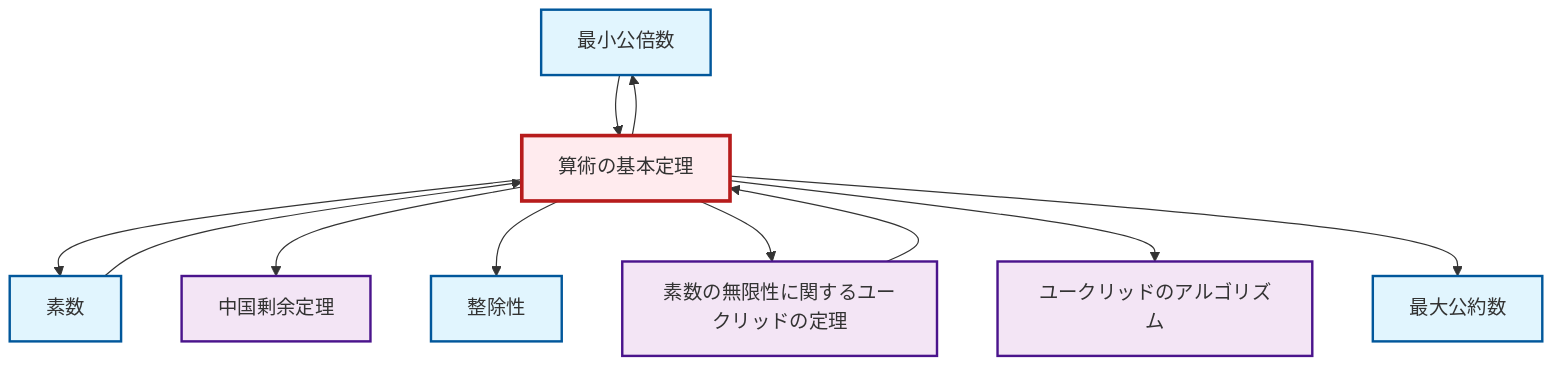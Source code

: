 graph TD
    classDef definition fill:#e1f5fe,stroke:#01579b,stroke-width:2px
    classDef theorem fill:#f3e5f5,stroke:#4a148c,stroke-width:2px
    classDef axiom fill:#fff3e0,stroke:#e65100,stroke-width:2px
    classDef example fill:#e8f5e9,stroke:#1b5e20,stroke-width:2px
    classDef current fill:#ffebee,stroke:#b71c1c,stroke-width:3px
    def-divisibility["整除性"]:::definition
    def-gcd["最大公約数"]:::definition
    def-lcm["最小公倍数"]:::definition
    thm-euclidean-algorithm["ユークリッドのアルゴリズム"]:::theorem
    thm-fundamental-arithmetic["算術の基本定理"]:::theorem
    def-prime["素数"]:::definition
    thm-euclid-infinitude-primes["素数の無限性に関するユークリッドの定理"]:::theorem
    thm-chinese-remainder["中国剰余定理"]:::theorem
    def-lcm --> thm-fundamental-arithmetic
    def-prime --> thm-fundamental-arithmetic
    thm-fundamental-arithmetic --> def-prime
    thm-fundamental-arithmetic --> thm-chinese-remainder
    thm-fundamental-arithmetic --> def-lcm
    thm-fundamental-arithmetic --> def-divisibility
    thm-fundamental-arithmetic --> thm-euclid-infinitude-primes
    thm-euclid-infinitude-primes --> thm-fundamental-arithmetic
    thm-fundamental-arithmetic --> thm-euclidean-algorithm
    thm-fundamental-arithmetic --> def-gcd
    class thm-fundamental-arithmetic current